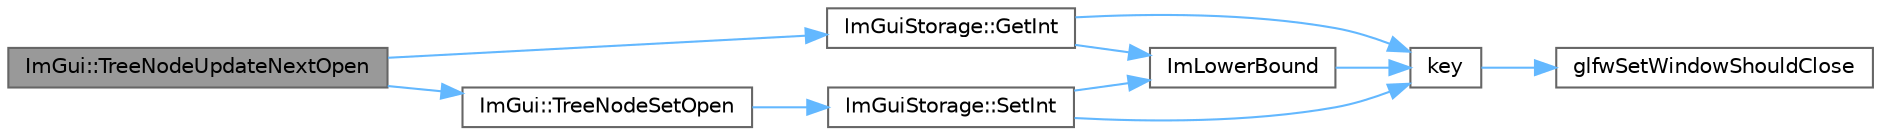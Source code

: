digraph "ImGui::TreeNodeUpdateNextOpen"
{
 // LATEX_PDF_SIZE
  bgcolor="transparent";
  edge [fontname=Helvetica,fontsize=10,labelfontname=Helvetica,labelfontsize=10];
  node [fontname=Helvetica,fontsize=10,shape=box,height=0.2,width=0.4];
  rankdir="LR";
  Node1 [id="Node000001",label="ImGui::TreeNodeUpdateNextOpen",height=0.2,width=0.4,color="gray40", fillcolor="grey60", style="filled", fontcolor="black",tooltip=" "];
  Node1 -> Node2 [id="edge10_Node000001_Node000002",color="steelblue1",style="solid",tooltip=" "];
  Node2 [id="Node000002",label="ImGuiStorage::GetInt",height=0.2,width=0.4,color="grey40", fillcolor="white", style="filled",URL="$struct_im_gui_storage.html#ac86b64f5c69a15de6c6c326963eca64a",tooltip=" "];
  Node2 -> Node3 [id="edge11_Node000002_Node000003",color="steelblue1",style="solid",tooltip=" "];
  Node3 [id="Node000003",label="ImLowerBound",height=0.2,width=0.4,color="grey40", fillcolor="white", style="filled",URL="$imgui_8cpp.html#a409bfd6de574854cd644636ea13b6a8a",tooltip=" "];
  Node3 -> Node4 [id="edge12_Node000003_Node000004",color="steelblue1",style="solid",tooltip=" "];
  Node4 [id="Node000004",label="key",height=0.2,width=0.4,color="grey40", fillcolor="white", style="filled",URL="$gears_8c.html#accd6b5b92b78666e36543412d4ac14cd",tooltip=" "];
  Node4 -> Node5 [id="edge13_Node000004_Node000005",color="steelblue1",style="solid",tooltip=" "];
  Node5 [id="Node000005",label="glfwSetWindowShouldClose",height=0.2,width=0.4,color="grey40", fillcolor="white", style="filled",URL="$group__window.html#ga1cadeda7a1e2f224e06a8415d30741aa",tooltip="Sets the close flag of the specified window."];
  Node2 -> Node4 [id="edge14_Node000002_Node000004",color="steelblue1",style="solid",tooltip=" "];
  Node1 -> Node6 [id="edge15_Node000001_Node000006",color="steelblue1",style="solid",tooltip=" "];
  Node6 [id="Node000006",label="ImGui::TreeNodeSetOpen",height=0.2,width=0.4,color="grey40", fillcolor="white", style="filled",URL="$namespace_im_gui.html#a1756b0bbb8f15af6ab35a6690e904565",tooltip=" "];
  Node6 -> Node7 [id="edge16_Node000006_Node000007",color="steelblue1",style="solid",tooltip=" "];
  Node7 [id="Node000007",label="ImGuiStorage::SetInt",height=0.2,width=0.4,color="grey40", fillcolor="white", style="filled",URL="$struct_im_gui_storage.html#af83975ca841a9bd0e06a6ea0a41bf159",tooltip=" "];
  Node7 -> Node3 [id="edge17_Node000007_Node000003",color="steelblue1",style="solid",tooltip=" "];
  Node7 -> Node4 [id="edge18_Node000007_Node000004",color="steelblue1",style="solid",tooltip=" "];
}
